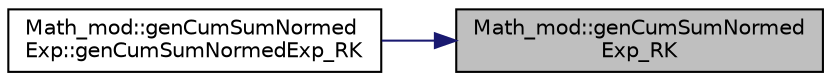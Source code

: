 digraph "Math_mod::genCumSumNormedExp_RK"
{
 // LATEX_PDF_SIZE
  edge [fontname="Helvetica",fontsize="10",labelfontname="Helvetica",labelfontsize="10"];
  node [fontname="Helvetica",fontsize="10",shape=record];
  rankdir="RL";
  Node1 [label="Math_mod::genCumSumNormed\lExp_RK",height=0.2,width=0.4,color="black", fillcolor="grey75", style="filled", fontcolor="black",tooltip="Return the normalized cumulative sum (i.e., Cumulative Density Function (CDF)) of the exponentials of..."];
  Node1 -> Node2 [dir="back",color="midnightblue",fontsize="10",style="solid",fontname="Helvetica"];
  Node2 [label="Math_mod::genCumSumNormed\lExp::genCumSumNormedExp_RK",height=0.2,width=0.4,color="black", fillcolor="white", style="filled",URL="$interfaceMath__mod_1_1genCumSumNormedExp.html#ac2526ce1147884ac8de97d0bed4e5755",tooltip="Return the normalized cumulative sum (i.e., Cumulative Density Function (CDF)) of the exponentials of..."];
}
